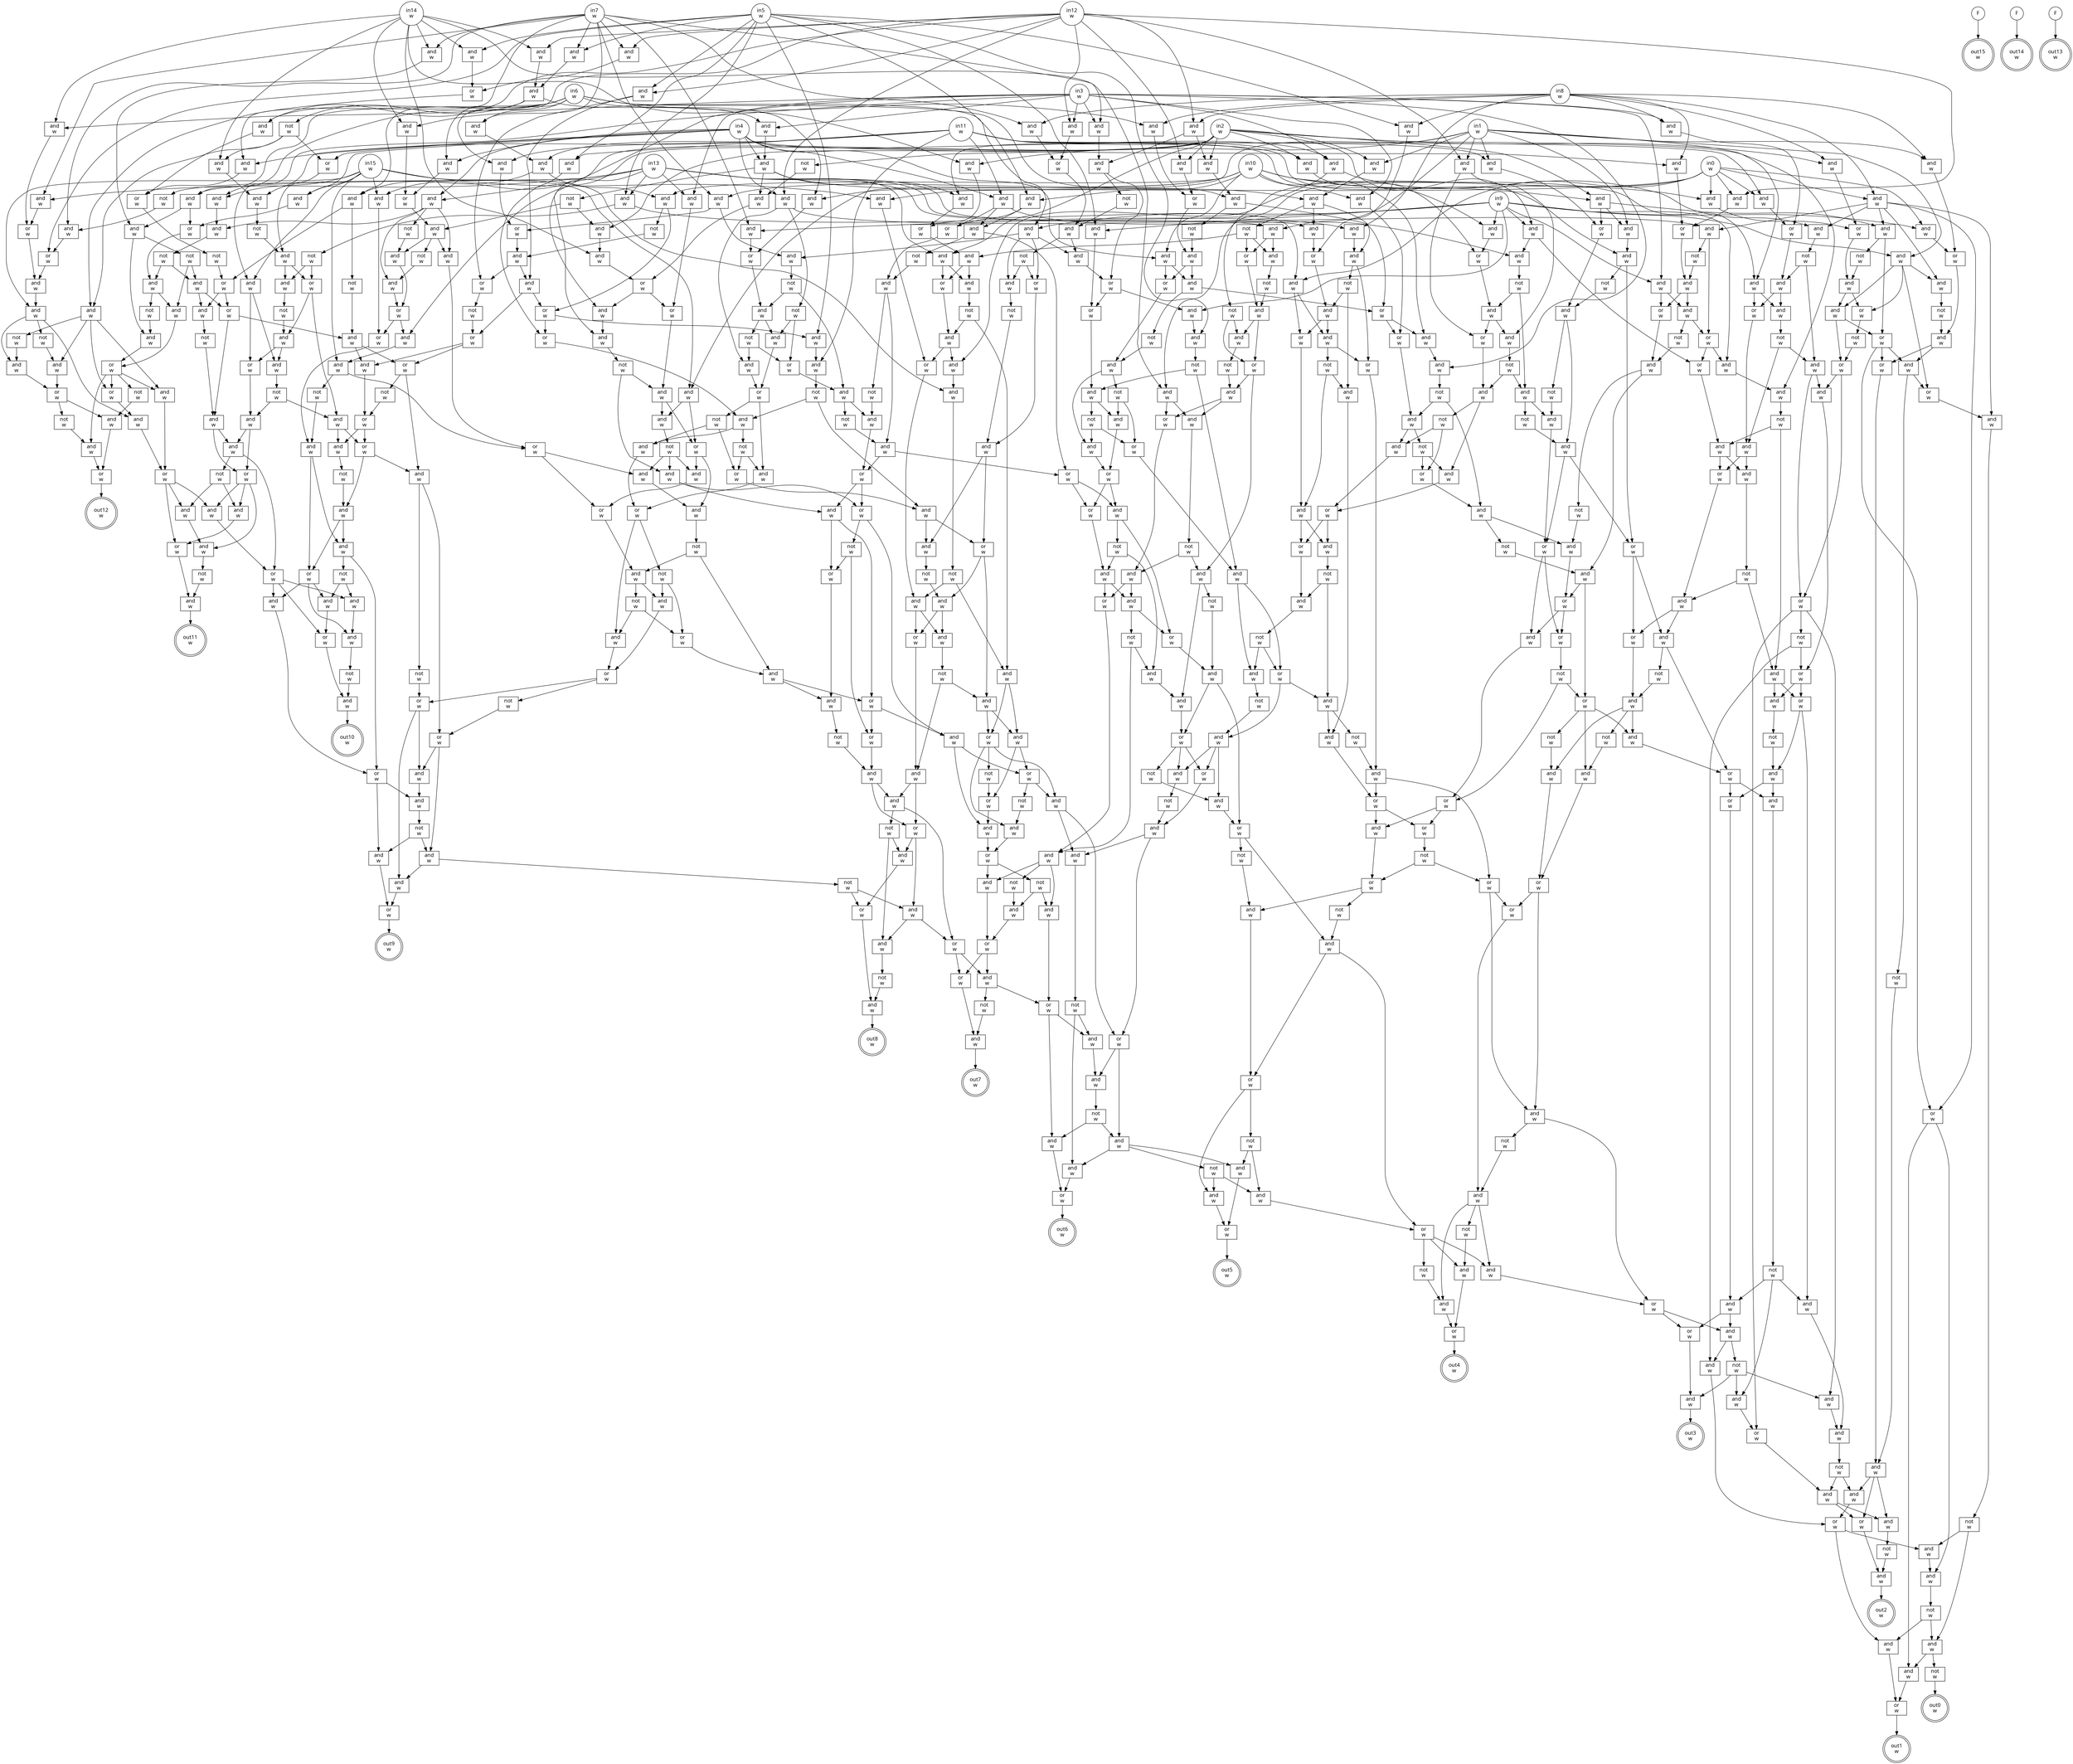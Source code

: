 digraph circuit{
	node [style = filled, fillcolor = white,shape=rect, fontname=geneva]
	g0 [label="in0\nw",shape=circle,fillcolor=white]
	g1 [label="in1\nw",shape=circle,fillcolor=white]
	g2 [label="in2\nw",shape=circle,fillcolor=white]
	g3 [label="in3\nw",shape=circle,fillcolor=white]
	g4 [label="in4\nw",shape=circle,fillcolor=white]
	g5 [label="in5\nw",shape=circle,fillcolor=white]
	g6 [label="in6\nw",shape=circle,fillcolor=white]
	g7 [label="in7\nw",shape=circle,fillcolor=white]
	g8 [label="in8\nw",shape=circle,fillcolor=white]
	g9 [label="in9\nw",shape=circle,fillcolor=white]
	g10 [label="in10\nw",shape=circle,fillcolor=white]
	g11 [label="in11\nw",shape=circle,fillcolor=white]
	g12 [label="in12\nw",shape=circle,fillcolor=white]
	g13 [label="in13\nw",shape=circle,fillcolor=white]
	g14 [label="in14\nw",shape=circle,fillcolor=white]
	g15 [label="in15\nw",shape=circle,fillcolor=white]
	g16 [label="F",shape=circle,fillcolor=white]
	g17 [label="F",shape=circle,fillcolor=white]
	g18 [label="F",shape=circle,fillcolor=white]
	g19 [label="not\nw",fillcolor=white]
	g20 [label="and\nw",fillcolor=white]
	g21 [label="and\nw",fillcolor=white]
	g22 [label="and\nw",fillcolor=white]
	g23 [label="and\nw",fillcolor=white]
	g24 [label="and\nw",fillcolor=white]
	g25 [label="and\nw",fillcolor=white]
	g26 [label="and\nw",fillcolor=white]
	g27 [label="and\nw",fillcolor=white]
	g28 [label="and\nw",fillcolor=white]
	g29 [label="and\nw",fillcolor=white]
	g30 [label="and\nw",fillcolor=white]
	g31 [label="and\nw",fillcolor=white]
	g32 [label="not\nw",fillcolor=white]
	g33 [label="and\nw",fillcolor=white]
	g34 [label="and\nw",fillcolor=white]
	g35 [label="or\nw",fillcolor=white]
	g36 [label="and\nw",fillcolor=white]
	g37 [label="or\nw",fillcolor=white]
	g38 [label="not\nw",fillcolor=white]
	g39 [label="and\nw",fillcolor=white]
	g40 [label="and\nw",fillcolor=white]
	g41 [label="and\nw",fillcolor=white]
	g42 [label="or\nw",fillcolor=white]
	g43 [label="not\nw",fillcolor=white]
	g44 [label="and\nw",fillcolor=white]
	g45 [label="not\nw",fillcolor=white]
	g46 [label="and\nw",fillcolor=white]
	g47 [label="or\nw",fillcolor=white]
	g48 [label="and\nw",fillcolor=white]
	g49 [label="and\nw",fillcolor=white]
	g50 [label="or\nw",fillcolor=white]
	g51 [label="and\nw",fillcolor=white]
	g52 [label="and\nw",fillcolor=white]
	g53 [label="not\nw",fillcolor=white]
	g54 [label="and\nw",fillcolor=white]
	g55 [label="not\nw",fillcolor=white]
	g56 [label="and\nw",fillcolor=white]
	g57 [label="or\nw",fillcolor=white]
	g58 [label="and\nw",fillcolor=white]
	g59 [label="and\nw",fillcolor=white]
	g60 [label="not\nw",fillcolor=white]
	g61 [label="and\nw",fillcolor=white]
	g62 [label="or\nw",fillcolor=white]
	g63 [label="and\nw",fillcolor=white]
	g64 [label="and\nw",fillcolor=white]
	g65 [label="not\nw",fillcolor=white]
	g66 [label="and\nw",fillcolor=white]
	g67 [label="and\nw",fillcolor=white]
	g68 [label="not\nw",fillcolor=white]
	g69 [label="and\nw",fillcolor=white]
	g70 [label="or\nw",fillcolor=white]
	g71 [label="not\nw",fillcolor=white]
	g72 [label="and\nw",fillcolor=white]
	g73 [label="and\nw",fillcolor=white]
	g74 [label="and\nw",fillcolor=white]
	g75 [label="not\nw",fillcolor=white]
	g76 [label="and\nw",fillcolor=white]
	g77 [label="and\nw",fillcolor=white]
	g78 [label="or\nw",fillcolor=white]
	g79 [label="or\nw",fillcolor=white]
	g80 [label="not\nw",fillcolor=white]
	g81 [label="or\nw",fillcolor=white]
	g82 [label="and\nw",fillcolor=white]
	g83 [label="and\nw",fillcolor=white]
	g84 [label="not\nw",fillcolor=white]
	g85 [label="and\nw",fillcolor=white]
	g86 [label="or\nw",fillcolor=white]
	g87 [label="and\nw",fillcolor=white]
	g88 [label="not\nw",fillcolor=white]
	g89 [label="and\nw",fillcolor=white]
	g90 [label="and\nw",fillcolor=white]
	g91 [label="and\nw",fillcolor=white]
	g92 [label="and\nw",fillcolor=white]
	g93 [label="or\nw",fillcolor=white]
	g94 [label="and\nw",fillcolor=white]
	g95 [label="and\nw",fillcolor=white]
	g96 [label="not\nw",fillcolor=white]
	g97 [label="and\nw",fillcolor=white]
	g98 [label="and\nw",fillcolor=white]
	g99 [label="not\nw",fillcolor=white]
	g100 [label="and\nw",fillcolor=white]
	g101 [label="or\nw",fillcolor=white]
	g102 [label="and\nw",fillcolor=white]
	g103 [label="or\nw",fillcolor=white]
	g104 [label="and\nw",fillcolor=white]
	g105 [label="and\nw",fillcolor=white]
	g106 [label="or\nw",fillcolor=white]
	g107 [label="not\nw",fillcolor=white]
	g108 [label="and\nw",fillcolor=white]
	g109 [label="or\nw",fillcolor=white]
	g110 [label="and\nw",fillcolor=white]
	g111 [label="or\nw",fillcolor=white]
	g112 [label="and\nw",fillcolor=white]
	g113 [label="or\nw",fillcolor=white]
	g114 [label="not\nw",fillcolor=white]
	g115 [label="and\nw",fillcolor=white]
	g116 [label="or\nw",fillcolor=white]
	g117 [label="and\nw",fillcolor=white]
	g118 [label="not\nw",fillcolor=white]
	g119 [label="and\nw",fillcolor=white]
	g120 [label="not\nw",fillcolor=white]
	g121 [label="and\nw",fillcolor=white]
	g122 [label="not\nw",fillcolor=white]
	g123 [label="or\nw",fillcolor=white]
	g124 [label="and\nw",fillcolor=white]
	g125 [label="or\nw",fillcolor=white]
	g126 [label="and\nw",fillcolor=white]
	g127 [label="not\nw",fillcolor=white]
	g128 [label="and\nw",fillcolor=white]
	g129 [label="and\nw",fillcolor=white]
	g130 [label="and\nw",fillcolor=white]
	g131 [label="and\nw",fillcolor=white]
	g132 [label="not\nw",fillcolor=white]
	g133 [label="and\nw",fillcolor=white]
	g134 [label="or\nw",fillcolor=white]
	g135 [label="and\nw",fillcolor=white]
	g136 [label="not\nw",fillcolor=white]
	g137 [label="and\nw",fillcolor=white]
	g138 [label="or\nw",fillcolor=white]
	g139 [label="not\nw",fillcolor=white]
	g140 [label="or\nw",fillcolor=white]
	g141 [label="and\nw",fillcolor=white]
	g142 [label="or\nw",fillcolor=white]
	g143 [label="and\nw",fillcolor=white]
	g144 [label="not\nw",fillcolor=white]
	g145 [label="and\nw",fillcolor=white]
	g146 [label="and\nw",fillcolor=white]
	g147 [label="not\nw",fillcolor=white]
	g148 [label="or\nw",fillcolor=white]
	g149 [label="and\nw",fillcolor=white]
	g150 [label="and\nw",fillcolor=white]
	g151 [label="or\nw",fillcolor=white]
	g152 [label="not\nw",fillcolor=white]
	g153 [label="and\nw",fillcolor=white]
	g154 [label="or\nw",fillcolor=white]
	g155 [label="and\nw",fillcolor=white]
	g156 [label="and\nw",fillcolor=white]
	g157 [label="and\nw",fillcolor=white]
	g158 [label="and\nw",fillcolor=white]
	g159 [label="or\nw",fillcolor=white]
	g160 [label="and\nw",fillcolor=white]
	g161 [label="not\nw",fillcolor=white]
	g162 [label="and\nw",fillcolor=white]
	g163 [label="or\nw",fillcolor=white]
	g164 [label="and\nw",fillcolor=white]
	g165 [label="and\nw",fillcolor=white]
	g166 [label="or\nw",fillcolor=white]
	g167 [label="not\nw",fillcolor=white]
	g168 [label="and\nw",fillcolor=white]
	g169 [label="or\nw",fillcolor=white]
	g170 [label="and\nw",fillcolor=white]
	g171 [label="and\nw",fillcolor=white]
	g172 [label="not\nw",fillcolor=white]
	g173 [label="and\nw",fillcolor=white]
	g174 [label="and\nw",fillcolor=white]
	g175 [label="or\nw",fillcolor=white]
	g176 [label="and\nw",fillcolor=white]
	g177 [label="not\nw",fillcolor=white]
	g178 [label="and\nw",fillcolor=white]
	g179 [label="not\nw",fillcolor=white]
	g180 [label="and\nw",fillcolor=white]
	g181 [label="and\nw",fillcolor=white]
	g182 [label="or\nw",fillcolor=white]
	g183 [label="and\nw",fillcolor=white]
	g184 [label="and\nw",fillcolor=white]
	g185 [label="not\nw",fillcolor=white]
	g186 [label="and\nw",fillcolor=white]
	g187 [label="and\nw",fillcolor=white]
	g188 [label="and\nw",fillcolor=white]
	g189 [label="not\nw",fillcolor=white]
	g190 [label="and\nw",fillcolor=white]
	g191 [label="or\nw",fillcolor=white]
	g192 [label="and\nw",fillcolor=white]
	g193 [label="and\nw",fillcolor=white]
	g194 [label="or\nw",fillcolor=white]
	g195 [label="and\nw",fillcolor=white]
	g196 [label="and\nw",fillcolor=white]
	g197 [label="not\nw",fillcolor=white]
	g198 [label="and\nw",fillcolor=white]
	g199 [label="and\nw",fillcolor=white]
	g200 [label="or\nw",fillcolor=white]
	g201 [label="and\nw",fillcolor=white]
	g202 [label="and\nw",fillcolor=white]
	g203 [label="not\nw",fillcolor=white]
	g204 [label="or\nw",fillcolor=white]
	g205 [label="and\nw",fillcolor=white]
	g206 [label="not\nw",fillcolor=white]
	g207 [label="not\nw",fillcolor=white]
	g208 [label="or\nw",fillcolor=white]
	g209 [label="and\nw",fillcolor=white]
	g210 [label="not\nw",fillcolor=white]
	g211 [label="and\nw",fillcolor=white]
	g212 [label="or\nw",fillcolor=white]
	g213 [label="and\nw",fillcolor=white]
	g214 [label="not\nw",fillcolor=white]
	g215 [label="and\nw",fillcolor=white]
	g216 [label="and\nw",fillcolor=white]
	g217 [label="not\nw",fillcolor=white]
	g218 [label="and\nw",fillcolor=white]
	g219 [label="and\nw",fillcolor=white]
	g220 [label="and\nw",fillcolor=white]
	g221 [label="and\nw",fillcolor=white]
	g222 [label="and\nw",fillcolor=white]
	g223 [label="or\nw",fillcolor=white]
	g224 [label="not\nw",fillcolor=white]
	g225 [label="and\nw",fillcolor=white]
	g226 [label="or\nw",fillcolor=white]
	g227 [label="and\nw",fillcolor=white]
	g228 [label="or\nw",fillcolor=white]
	g229 [label="and\nw",fillcolor=white]
	g230 [label="and\nw",fillcolor=white]
	g231 [label="or\nw",fillcolor=white]
	g232 [label="not\nw",fillcolor=white]
	g233 [label="and\nw",fillcolor=white]
	g234 [label="or\nw",fillcolor=white]
	g235 [label="and\nw",fillcolor=white]
	g236 [label="and\nw",fillcolor=white]
	g237 [label="not\nw",fillcolor=white]
	g238 [label="and\nw",fillcolor=white]
	g239 [label="and\nw",fillcolor=white]
	g240 [label="and\nw",fillcolor=white]
	g241 [label="and\nw",fillcolor=white]
	g242 [label="and\nw",fillcolor=white]
	g243 [label="and\nw",fillcolor=white]
	g244 [label="or\nw",fillcolor=white]
	g245 [label="and\nw",fillcolor=white]
	g246 [label="and\nw",fillcolor=white]
	g247 [label="not\nw",fillcolor=white]
	g248 [label="and\nw",fillcolor=white]
	g249 [label="and\nw",fillcolor=white]
	g250 [label="or\nw",fillcolor=white]
	g251 [label="or\nw",fillcolor=white]
	g252 [label="and\nw",fillcolor=white]
	g253 [label="and\nw",fillcolor=white]
	g254 [label="not\nw",fillcolor=white]
	g255 [label="and\nw",fillcolor=white]
	g256 [label="not\nw",fillcolor=white]
	g257 [label="not\nw",fillcolor=white]
	g258 [label="or\nw",fillcolor=white]
	g259 [label="and\nw",fillcolor=white]
	g260 [label="and\nw",fillcolor=white]
	g261 [label="not\nw",fillcolor=white]
	g262 [label="and\nw",fillcolor=white]
	g263 [label="or\nw",fillcolor=white]
	g264 [label="or\nw",fillcolor=white]
	g265 [label="and\nw",fillcolor=white]
	g266 [label="not\nw",fillcolor=white]
	g267 [label="and\nw",fillcolor=white]
	g268 [label="or\nw",fillcolor=white]
	g269 [label="and\nw",fillcolor=white]
	g270 [label="and\nw",fillcolor=white]
	g271 [label="or\nw",fillcolor=white]
	g272 [label="and\nw",fillcolor=white]
	g273 [label="and\nw",fillcolor=white]
	g274 [label="not\nw",fillcolor=white]
	g275 [label="and\nw",fillcolor=white]
	g276 [label="and\nw",fillcolor=white]
	g277 [label="and\nw",fillcolor=white]
	g278 [label="not\nw",fillcolor=white]
	g279 [label="and\nw",fillcolor=white]
	g280 [label="or\nw",fillcolor=white]
	g281 [label="and\nw",fillcolor=white]
	g282 [label="and\nw",fillcolor=white]
	g283 [label="not\nw",fillcolor=white]
	g284 [label="or\nw",fillcolor=white]
	g285 [label="and\nw",fillcolor=white]
	g286 [label="and\nw",fillcolor=white]
	g287 [label="and\nw",fillcolor=white]
	g288 [label="not\nw",fillcolor=white]
	g289 [label="and\nw",fillcolor=white]
	g290 [label="and\nw",fillcolor=white]
	g291 [label="and\nw",fillcolor=white]
	g292 [label="or\nw",fillcolor=white]
	g293 [label="not\nw",fillcolor=white]
	g294 [label="or\nw",fillcolor=white]
	g295 [label="or\nw",fillcolor=white]
	g296 [label="and\nw",fillcolor=white]
	g297 [label="not\nw",fillcolor=white]
	g298 [label="and\nw",fillcolor=white]
	g299 [label="or\nw",fillcolor=white]
	g300 [label="and\nw",fillcolor=white]
	g301 [label="and\nw",fillcolor=white]
	g302 [label="not\nw",fillcolor=white]
	g303 [label="and\nw",fillcolor=white]
	g304 [label="or\nw",fillcolor=white]
	g305 [label="or\nw",fillcolor=white]
	g306 [label="not\nw",fillcolor=white]
	g307 [label="or\nw",fillcolor=white]
	g308 [label="and\nw",fillcolor=white]
	g309 [label="and\nw",fillcolor=white]
	g310 [label="not\nw",fillcolor=white]
	g311 [label="and\nw",fillcolor=white]
	g312 [label="and\nw",fillcolor=white]
	g313 [label="and\nw",fillcolor=white]
	g314 [label="or\nw",fillcolor=white]
	g315 [label="not\nw",fillcolor=white]
	g316 [label="or\nw",fillcolor=white]
	g317 [label="and\nw",fillcolor=white]
	g318 [label="and\nw",fillcolor=white]
	g319 [label="not\nw",fillcolor=white]
	g320 [label="or\nw",fillcolor=white]
	g321 [label="or\nw",fillcolor=white]
	g322 [label="and\nw",fillcolor=white]
	g323 [label="and\nw",fillcolor=white]
	g324 [label="and\nw",fillcolor=white]
	g325 [label="or\nw",fillcolor=white]
	g326 [label="and\nw",fillcolor=white]
	g327 [label="and\nw",fillcolor=white]
	g328 [label="and\nw",fillcolor=white]
	g329 [label="or\nw",fillcolor=white]
	g330 [label="and\nw",fillcolor=white]
	g331 [label="not\nw",fillcolor=white]
	g332 [label="and\nw",fillcolor=white]
	g333 [label="not\nw",fillcolor=white]
	g334 [label="and\nw",fillcolor=white]
	g335 [label="and\nw",fillcolor=white]
	g336 [label="not\nw",fillcolor=white]
	g337 [label="or\nw",fillcolor=white]
	g338 [label="and\nw",fillcolor=white]
	g339 [label="and\nw",fillcolor=white]
	g340 [label="or\nw",fillcolor=white]
	g341 [label="and\nw",fillcolor=white]
	g342 [label="not\nw",fillcolor=white]
	g343 [label="and\nw",fillcolor=white]
	g344 [label="or\nw",fillcolor=white]
	g345 [label="and\nw",fillcolor=white]
	g346 [label="not\nw",fillcolor=white]
	g347 [label="and\nw",fillcolor=white]
	g348 [label="and\nw",fillcolor=white]
	g349 [label="and\nw",fillcolor=white]
	g350 [label="not\nw",fillcolor=white]
	g351 [label="and\nw",fillcolor=white]
	g352 [label="not\nw",fillcolor=white]
	g353 [label="or\nw",fillcolor=white]
	g354 [label="and\nw",fillcolor=white]
	g355 [label="and\nw",fillcolor=white]
	g356 [label="not\nw",fillcolor=white]
	g357 [label="and\nw",fillcolor=white]
	g358 [label="or\nw",fillcolor=white]
	g359 [label="or\nw",fillcolor=white]
	g360 [label="and\nw",fillcolor=white]
	g361 [label="not\nw",fillcolor=white]
	g362 [label="and\nw",fillcolor=white]
	g363 [label="and\nw",fillcolor=white]
	g364 [label="not\nw",fillcolor=white]
	g365 [label="and\nw",fillcolor=white]
	g366 [label="or\nw",fillcolor=white]
	g367 [label="and\nw",fillcolor=white]
	g368 [label="and\nw",fillcolor=white]
	g369 [label="or\nw",fillcolor=white]
	g370 [label="not\nw",fillcolor=white]
	g371 [label="and\nw",fillcolor=white]
	g372 [label="or\nw",fillcolor=white]
	g373 [label="and\nw",fillcolor=white]
	g374 [label="and\nw",fillcolor=white]
	g375 [label="and\nw",fillcolor=white]
	g376 [label="and\nw",fillcolor=white]
	g377 [label="and\nw",fillcolor=white]
	g378 [label="not\nw",fillcolor=white]
	g379 [label="and\nw",fillcolor=white]
	g380 [label="and\nw",fillcolor=white]
	g381 [label="or\nw",fillcolor=white]
	g382 [label="and\nw",fillcolor=white]
	g383 [label="and\nw",fillcolor=white]
	g384 [label="not\nw",fillcolor=white]
	g385 [label="and\nw",fillcolor=white]
	g386 [label="or\nw",fillcolor=white]
	g387 [label="not\nw",fillcolor=white]
	g388 [label="and\nw",fillcolor=white]
	g389 [label="or\nw",fillcolor=white]
	g390 [label="and\nw",fillcolor=white]
	g391 [label="or\nw",fillcolor=white]
	g392 [label="and\nw",fillcolor=white]
	g393 [label="not\nw",fillcolor=white]
	g394 [label="and\nw",fillcolor=white]
	g395 [label="or\nw",fillcolor=white]
	g396 [label="not\nw",fillcolor=white]
	g397 [label="or\nw",fillcolor=white]
	g398 [label="and\nw",fillcolor=white]
	g399 [label="and\nw",fillcolor=white]
	g400 [label="not\nw",fillcolor=white]
	g401 [label="or\nw",fillcolor=white]
	g402 [label="and\nw",fillcolor=white]
	g403 [label="and\nw",fillcolor=white]
	g404 [label="not\nw",fillcolor=white]
	g405 [label="or\nw",fillcolor=white]
	g406 [label="and\nw",fillcolor=white]
	g407 [label="or\nw",fillcolor=white]
	g408 [label="and\nw",fillcolor=white]
	g409 [label="and\nw",fillcolor=white]
	g410 [label="and\nw",fillcolor=white]
	g411 [label="not\nw",fillcolor=white]
	g412 [label="and\nw",fillcolor=white]
	g413 [label="not\nw",fillcolor=white]
	g414 [label="or\nw",fillcolor=white]
	g415 [label="and\nw",fillcolor=white]
	g416 [label="and\nw",fillcolor=white]
	g417 [label="or\nw",fillcolor=white]
	g418 [label="and\nw",fillcolor=white]
	g419 [label="not\nw",fillcolor=white]
	g420 [label="and\nw",fillcolor=white]
	g421 [label="and\nw",fillcolor=white]
	g422 [label="or\nw",fillcolor=white]
	g423 [label="not\nw",fillcolor=white]
	g424 [label="or\nw",fillcolor=white]
	g425 [label="and\nw",fillcolor=white]
	g426 [label="and\nw",fillcolor=white]
	g427 [label="and\nw",fillcolor=white]
	g428 [label="not\nw",fillcolor=white]
	g429 [label="and\nw",fillcolor=white]
	g430 [label="or\nw",fillcolor=white]
	g431 [label="or\nw",fillcolor=white]
	g432 [label="and\nw",fillcolor=white]
	g433 [label="or\nw",fillcolor=white]
	g434 [label="not\nw",fillcolor=white]
	g435 [label="and\nw",fillcolor=white]
	g436 [label="and\nw",fillcolor=white]
	g437 [label="and\nw",fillcolor=white]
	g438 [label="or\nw",fillcolor=white]
	g439 [label="not\nw",fillcolor=white]
	g440 [label="and\nw",fillcolor=white]
	g441 [label="or\nw",fillcolor=white]
	g442 [label="and\nw",fillcolor=white]
	g443 [label="and\nw",fillcolor=white]
	g444 [label="not\nw",fillcolor=white]
	g445 [label="or\nw",fillcolor=white]
	g446 [label="and\nw",fillcolor=white]
	g447 [label="not\nw",fillcolor=white]
	g448 [label="or\nw",fillcolor=white]
	g449 [label="and\nw",fillcolor=white]
	g450 [label="and\nw",fillcolor=white]
	g451 [label="not\nw",fillcolor=white]
	g452 [label="and\nw",fillcolor=white]
	g453 [label="or\nw",fillcolor=white]
	g454 [label="and\nw",fillcolor=white]
	g455 [label="not\nw",fillcolor=white]
	g456 [label="and\nw",fillcolor=white]
	g457 [label="or\nw",fillcolor=white]
	g458 [label="and\nw",fillcolor=white]
	g459 [label="not\nw",fillcolor=white]
	g460 [label="and\nw",fillcolor=white]
	g461 [label="and\nw",fillcolor=white]
	g462 [label="not\nw",fillcolor=white]
	g463 [label="and\nw",fillcolor=white]
	g464 [label="or\nw",fillcolor=white]
	g465 [label="and\nw",fillcolor=white]
	g466 [label="not\nw",fillcolor=white]
	g467 [label="and\nw",fillcolor=white]
	g468 [label="and\nw",fillcolor=white]
	g469 [label="and\nw",fillcolor=white]
	g470 [label="or\nw",fillcolor=white]
	g471 [label="not\nw",fillcolor=white]
	g472 [label="and\nw",fillcolor=white]
	g473 [label="or\nw",fillcolor=white]
	g474 [label="not\nw",fillcolor=white]
	g475 [label="and\nw",fillcolor=white]
	g476 [label="or\nw",fillcolor=white]
	g477 [label="and\nw",fillcolor=white]
	g478 [label="and\nw",fillcolor=white]
	g479 [label="not\nw",fillcolor=white]
	g480 [label="and\nw",fillcolor=white]
	g481 [label="and\nw",fillcolor=white]
	g482 [label="or\nw",fillcolor=white]
	g483 [label="and\nw",fillcolor=white]
	g484 [label="and\nw",fillcolor=white]
	g485 [label="not\nw",fillcolor=white]
	g486 [label="or\nw",fillcolor=white]
	g487 [label="and\nw",fillcolor=white]
	g488 [label="not\nw",fillcolor=white]
	g489 [label="or\nw",fillcolor=white]
	g490 [label="and\nw",fillcolor=white]
	g491 [label="and\nw",fillcolor=white]
	g492 [label="not\nw",fillcolor=white]
	g493 [label="and\nw",fillcolor=white]
	g494 [label="or\nw",fillcolor=white]
	g495 [label="or\nw",fillcolor=white]
	g496 [label="not\nw",fillcolor=white]
	g497 [label="or\nw",fillcolor=white]
	g498 [label="not\nw",fillcolor=white]
	g499 [label="and\nw",fillcolor=white]
	g500 [label="or\nw",fillcolor=white]
	g501 [label="or\nw",fillcolor=white]
	g502 [label="not\nw",fillcolor=white]
	g503 [label="or\nw",fillcolor=white]
	g504 [label="and\nw",fillcolor=white]
	g505 [label="or\nw",fillcolor=white]
	g506 [label="and\nw",fillcolor=white]
	g507 [label="not\nw",fillcolor=white]
	g508 [label="and\nw",fillcolor=white]
	g509 [label="or\nw",fillcolor=white]
	g510 [label="and\nw",fillcolor=white]
	g511 [label="not\nw",fillcolor=white]
	g512 [label="and\nw",fillcolor=white]
	g513 [label="or\nw",fillcolor=white]
	g514 [label="and\nw",fillcolor=white]
	g515 [label="or\nw",fillcolor=white]
	g516 [label="not\nw",fillcolor=white]
	g517 [label="and\nw",fillcolor=white]
	g518 [label="not\nw",fillcolor=white]
	g519 [label="and\nw",fillcolor=white]
	g520 [label="not\nw",fillcolor=white]
	g521 [label="and\nw",fillcolor=white]
	g522 [label="not\nw",fillcolor=white]
	g523 [label="and\nw",fillcolor=white]
	g524 [label="or\nw",fillcolor=white]
	g525 [label="and\nw",fillcolor=white]
	g526 [label="and\nw",fillcolor=white]
	g527 [label="not\nw",fillcolor=white]
	g528 [label="and\nw",fillcolor=white]
	g529 [label="or\nw",fillcolor=white]
	g530 [label="and\nw",fillcolor=white]
	g531 [label="and\nw",fillcolor=white]
	g532 [label="not\nw",fillcolor=white]
	g533 [label="and\nw",fillcolor=white]
	g534 [label="or\nw",fillcolor=white]
	g535 [label="and\nw",fillcolor=white]
	g536 [label="and\nw",fillcolor=white]
	g537 [label="not\nw",fillcolor=white]
	g538 [label="or\nw",fillcolor=white]
	g539 [label="and\nw",fillcolor=white]
	g540 [label="and\nw",fillcolor=white]
	g541 [label="and\nw",fillcolor=white]
	g542 [label="or\nw",fillcolor=white]
	g543 [label="not\nw",fillcolor=white]
	g544 [label="and\nw",fillcolor=white]
	g545 [label="or\nw",fillcolor=white]
	g546 [label="or\nw",fillcolor=white]
	g547 [label="and\nw",fillcolor=white]
	g548 [label="not\nw",fillcolor=white]
	g549 [label="and\nw",fillcolor=white]
	g550 [label="and\nw",fillcolor=white]
	g551 [label="and\nw",fillcolor=white]
	g552 [label="or\nw",fillcolor=white]
	g553 [label="not\nw",fillcolor=white]
	g554 [label="and\nw",fillcolor=white]
	g555 [label="or\nw",fillcolor=white]
	g556 [label="and\nw",fillcolor=white]
	g557 [label="or\nw",fillcolor=white]
	g558 [label="and\nw",fillcolor=white]
	g559 [label="or\nw",fillcolor=white]
	g560 [label="not\nw",fillcolor=white]
	g561 [label="and\nw",fillcolor=white]
	g562 [label="or\nw",fillcolor=white]
	g563 [label="or\nw",fillcolor=white]
	g564 [label="not\nw",fillcolor=white]
	g565 [label="and\nw",fillcolor=white]
	g566 [label="or\nw",fillcolor=white]
	g567 [label="or\nw",fillcolor=white]
	g568 [label="and\nw",fillcolor=white]
	g569 [label="not\nw",fillcolor=white]
	g570 [label="and\nw",fillcolor=white]
	g571 [label="and\nw",fillcolor=white]
	g572 [label="not\nw",fillcolor=white]
	g573 [label="and\nw",fillcolor=white]
	g574 [label="or\nw",fillcolor=white]
	g575 [label="and\nw",fillcolor=white]
	g576 [label="or\nw",fillcolor=white]
	g577 [label="and\nw",fillcolor=white]
	g578 [label="and\nw",fillcolor=white]
	g579 [label="not\nw",fillcolor=white]
	g580 [label="and\nw",fillcolor=white]
	g581 [label="and\nw",fillcolor=white]
	g582 [label="and\nw",fillcolor=white]
	g583 [label="not\nw",fillcolor=white]
	g584 [label="and\nw",fillcolor=white]
	g585 [label="or\nw",fillcolor=white]
	g586 [label="and\nw",fillcolor=white]
	g587 [label="or\nw",fillcolor=white]
	g588 [label="or\nw",fillcolor=white]
	g589 [label="and\nw",fillcolor=white]
	g590 [label="or\nw",fillcolor=white]
	g591 [label="and\nw",fillcolor=white]
	g592 [label="and\nw",fillcolor=white]
	g593 [label="or\nw",fillcolor=white]
	g594 [label="and\nw",fillcolor=white]
	g595 [label="not\nw",fillcolor=white]
	g596 [label="not\nw",fillcolor=white]
	g597 [label="or\nw",fillcolor=white]
	g598 [label="and\nw",fillcolor=white]
	g599 [label="or\nw",fillcolor=white]
	g600 [label="and\nw",fillcolor=white]
	g601 [label="not\nw",fillcolor=white]
	g602 [label="and\nw",fillcolor=white]
	g603 [label="and\nw",fillcolor=white]
	g604 [label="or\nw",fillcolor=white]
	g605 [label="and\nw",fillcolor=white]
	g606 [label="and\nw",fillcolor=white]
	g607 [label="not\nw",fillcolor=white]
	g608 [label="and\nw",fillcolor=white]
	g609 [label="and\nw",fillcolor=white]
	g610 [label="not\nw",fillcolor=white]
	g611 [label="and\nw",fillcolor=white]
	g612 [label="or\nw",fillcolor=white]
	g613 [label="out0\nw",shape=doublecircle,fillcolor=white]
	g614 [label="out1\nw",shape=doublecircle,fillcolor=white]
	g615 [label="out2\nw",shape=doublecircle,fillcolor=white]
	g616 [label="out3\nw",shape=doublecircle,fillcolor=white]
	g617 [label="out4\nw",shape=doublecircle,fillcolor=white]
	g618 [label="out5\nw",shape=doublecircle,fillcolor=white]
	g619 [label="out6\nw",shape=doublecircle,fillcolor=white]
	g620 [label="out7\nw",shape=doublecircle,fillcolor=white]
	g621 [label="out8\nw",shape=doublecircle,fillcolor=white]
	g622 [label="out9\nw",shape=doublecircle,fillcolor=white]
	g623 [label="out10\nw",shape=doublecircle,fillcolor=white]
	g624 [label="out11\nw",shape=doublecircle,fillcolor=white]
	g625 [label="out12\nw",shape=doublecircle,fillcolor=white]
	g626 [label="out13\nw",shape=doublecircle,fillcolor=white]
	g627 [label="out14\nw",shape=doublecircle,fillcolor=white]
	g628 [label="out15\nw",shape=doublecircle,fillcolor=white]
	edge [fontname=Geneva,fontcolor=forestgreen]
	g0->g376
	g0->g380
	g0->g409
	g0->g436
	g0->g475
	g0->g477
	g0->g523
	g0->g556
	g0->g589
	g1->g286
	g1->g324
	g1->g326
	g1->g339
	g1->g348
	g1->g362
	g1->g365
	g1->g373
	g1->g374
	g1->g375
	g2->g221
	g2->g225
	g2->g239
	g2->g241
	g2->g242
	g2->g243
	g2->g245
	g2->g270
	g2->g272
	g2->g276
	g2->g277
	g2->g278
	g2->g326
	g2->g484
	g3->g158
	g3->g181
	g3->g183
	g3->g192
	g3->g193
	g3->g195
	g3->g216
	g3->g218
	g3->g219
	g3->g220
	g3->g253
	g3->g281
	g4->g92
	g4->g94
	g4->g121
	g4->g123
	g4->g129
	g4->g130
	g4->g145
	g4->g155
	g4->g156
	g4->g157
	g4->g184
	g5->g57
	g5->g61
	g5->g63
	g5->g73
	g5->g76
	g5->g82
	g5->g85
	g5->g89
	g5->g90
	g5->g91
	g5->g202
	g6->g30
	g6->g33
	g6->g34
	g6->g36
	g6->g39
	g6->g46
	g6->g49
	g6->g51
	g6->g56
	g6->g246
	g7->g22
	g7->g23
	g7->g24
	g7->g25
	g7->g26
	g7->g27
	g7->g28
	g7->g29
	g7->g39
	g7->g63
	g7->g195
	g8->g21
	g8->g29
	g8->g56
	g8->g74
	g8->g91
	g8->g157
	g8->g220
	g8->g277
	g8->g375
	g8->g477
	g9->g28
	g9->g51
	g9->g90
	g9->g156
	g9->g201
	g9->g219
	g9->g272
	g9->g374
	g9->g483
	g9->g589
	g10->g27
	g10->g44
	g10->g49
	g10->g89
	g10->g155
	g10->g218
	g10->g252
	g10->g276
	g10->g373
	g10->g556
	g11->g26
	g11->g40
	g11->g46
	g11->g83
	g11->g85
	g11->g145
	g11->g216
	g11->g270
	g11->g363
	g11->g365
	g11->g523
	g12->g20
	g12->g21
	g12->g25
	g12->g36
	g12->g41
	g12->g76
	g12->g130
	g12->g193
	g12->g243
	g12->g348
	g12->g475
	g13->g19
	g13->g24
	g13->g30
	g13->g73
	g13->g94
	g13->g192
	g13->g241
	g13->g282
	g13->g328
	g13->g339
	g13->g436
	g14->g20
	g14->g22
	g14->g34
	g14->g61
	g14->g72
	g14->g181
	g14->g240
	g14->g324
	g14->g409
	g15->g33
	g15->g59
	g15->g92
	g15->g158
	g15->g222
	g15->g225
	g15->g286
	g15->g377
	g15->g380
	g16->g628
	g17->g627
	g18->g626
	g19->g23
	g20->g64
	g21->g196
	g21->g245
	g22->g31
	g23->g57
	g24->g35
	g25->g62
	g26->g37
	g27->g47
	g27->g52
	g28->g50
	g29->g194
	g30->g31
	g30->g93
	g31->g32
	g31->g100
	g32->g98
	g32->g110
	g33->g95
	g34->g35
	g35->g58
	g36->g37
	g37->g38
	g38->g42
	g39->g40
	g40->g41
	g40->g44
	g41->g42
	g41->g43
	g42->g111
	g42->g117
	g43->g112
	g44->g45
	g44->g78
	g45->g48
	g46->g47
	g47->g48
	g48->g77
	g48->g79
	g49->g50
	g50->g54
	g51->g52
	g51->g199
	g51->g208
	g51->g209
	g52->g53
	g53->g54
	g53->g143
	g54->g55
	g54->g133
	g55->g131
	g55->g142
	g56->g244
	g57->g58
	g58->g59
	g59->g60
	g59->g69
	g59->g104
	g60->g67
	g61->g62
	g62->g66
	g63->g64
	g64->g65
	g64->g129
	g64->g183
	g65->g66
	g65->g72
	g65->g123
	g66->g67
	g66->g68
	g66->g103
	g66->g105
	g67->g70
	g68->g69
	g69->g70
	g70->g71
	g70->g108
	g71->g102
	g72->g121
	g73->g74
	g73->g75
	g74->g330
	g75->g125
	g75->g126
	g76->g77
	g76->g79
	g77->g78
	g77->g81
	g78->g82
	g78->g86
	g79->g80
	g80->g81
	g81->g113
	g81->g115
	g82->g83
	g83->g84
	g84->g87
	g84->g141
	g85->g86
	g86->g87
	g87->g88
	g87->g137
	g88->g135
	g88->g140
	g89->g146
	g89->g148
	g90->g204
	g91->g329
	g92->g93
	g93->g97
	g94->g95
	g94->g120
	g94->g188
	g94->g190
	g95->g96
	g96->g97
	g96->g110
	g97->g98
	g97->g99
	g98->g101
	g99->g100
	g100->g101
	g101->g102
	g101->g103
	g101->g105
	g101->g107
	g102->g109
	g103->g104
	g104->g106
	g105->g106
	g106->g164
	g106->g169
	g106->g170
	g107->g108
	g108->g109
	g109->g625
	g110->g111
	g110->g117
	g111->g112
	g111->g119
	g112->g113
	g112->g115
	g113->g114
	g113->g176
	g114->g116
	g115->g116
	g116->g175
	g116->g178
	g117->g118
	g118->g119
	g119->g163
	g119->g165
	g120->g187
	g121->g122
	g122->g124
	g123->g124
	g124->g125
	g124->g126
	g125->g128
	g125->g174
	g126->g127
	g127->g128
	g128->g159
	g128->g160
	g129->g182
	g130->g131
	g130->g132
	g130->g478
	g131->g134
	g132->g133
	g132->g142
	g133->g134
	g134->g135
	g134->g136
	g135->g138
	g136->g137
	g136->g140
	g137->g138
	g138->g139
	g138->g303
	g139->g301
	g139->g316
	g140->g141
	g141->g212
	g141->g213
	g142->g143
	g143->g144
	g143->g153
	g144->g150
	g145->g146
	g145->g148
	g145->g273
	g146->g147
	g146->g151
	g147->g149
	g148->g149
	g149->g150
	g149->g152
	g150->g151
	g150->g154
	g151->g264
	g151->g265
	g152->g153
	g153->g154
	g154->g291
	g154->g292
	g155->g249
	g155->g258
	g156->g271
	g157->g476
	g158->g159
	g158->g160
	g159->g162
	g160->g161
	g161->g162
	g161->g174
	g162->g163
	g162->g165
	g163->g164
	g163->g168
	g163->g171
	g164->g166
	g165->g166
	g165->g167
	g166->g229
	g166->g234
	g166->g235
	g167->g168
	g167->g170
	g168->g169
	g169->g173
	g170->g171
	g171->g172
	g172->g173
	g173->g624
	g174->g175
	g174->g178
	g175->g176
	g175->g180
	g176->g177
	g176->g307
	g177->g305
	g178->g179
	g179->g180
	g180->g228
	g180->g230
	g181->g182
	g182->g186
	g183->g184
	g184->g185
	g184->g242
	g184->g279
	g184->g327
	g185->g186
	g185->g239
	g186->g187
	g186->g188
	g186->g189
	g187->g191
	g188->g223
	g189->g190
	g190->g191
	g191->g221
	g191->g226
	g192->g284
	g193->g194
	g194->g198
	g195->g196
	g196->g197
	g196->g200
	g197->g198
	g198->g199
	g198->g207
	g199->g200
	g200->g201
	g200->g204
	g201->g202
	g202->g203
	g203->g205
	g203->g269
	g204->g205
	g205->g206
	g205->g262
	g206->g260
	g206->g268
	g207->g208
	g207->g209
	g208->g211
	g209->g210
	g210->g211
	g211->g212
	g211->g213
	g212->g215
	g212->g385
	g213->g214
	g214->g215
	g215->g383
	g215->g397
	g216->g217
	g216->g517
	g217->g344
	g217->g345
	g218->g251
	g219->g481
	g219->g489
	g220->g524
	g221->g222
	g222->g223
	g222->g224
	g223->g289
	g223->g299
	g224->g227
	g225->g226
	g226->g227
	g227->g228
	g227->g230
	g228->g229
	g228->g233
	g228->g236
	g229->g231
	g230->g231
	g230->g232
	g231->g309
	g231->g311
	g232->g233
	g232->g235
	g233->g234
	g234->g238
	g235->g236
	g236->g237
	g237->g238
	g238->g623
	g239->g240
	g240->g280
	g241->g335
	g241->g337
	g242->g325
	g243->g244
	g244->g248
	g245->g246
	g246->g247
	g246->g250
	g247->g248
	g248->g249
	g248->g258
	g249->g250
	g249->g257
	g250->g251
	g250->g252
	g251->g255
	g252->g253
	g253->g254
	g254->g255
	g254->g360
	g255->g256
	g255->g357
	g256->g355
	g256->g359
	g257->g259
	g258->g259
	g259->g260
	g259->g261
	g260->g263
	g261->g262
	g261->g268
	g262->g263
	g263->g264
	g263->g265
	g264->g267
	g265->g266
	g265->g417
	g266->g267
	g266->g420
	g267->g416
	g267->g424
	g268->g269
	g269->g448
	g269->g454
	g270->g271
	g271->g275
	g272->g273
	g272->g486
	g273->g274
	g274->g275
	g274->g351
	g275->g349
	g275->g353
	g276->g362
	g276->g366
	g276->g519
	g277->g557
	g278->g279
	g279->g280
	g280->g281
	g280->g284
	g281->g282
	g282->g283
	g283->g285
	g283->g290
	g284->g285
	g285->g287
	g285->g295
	g286->g287
	g286->g295
	g287->g288
	g288->g289
	g288->g290
	g288->g298
	g289->g296
	g290->g291
	g290->g292
	g291->g294
	g291->g320
	g292->g293
	g292->g323
	g293->g294
	g293->g321
	g294->g318
	g295->g296
	g295->g298
	g296->g297
	g297->g300
	g297->g317
	g298->g299
	g299->g300
	g300->g301
	g300->g302
	g301->g304
	g302->g303
	g302->g316
	g303->g304
	g304->g305
	g304->g306
	g305->g308
	g305->g313
	g306->g307
	g307->g308
	g307->g312
	g308->g309
	g309->g310
	g310->g311
	g310->g312
	g311->g314
	g312->g313
	g312->g315
	g313->g314
	g314->g622
	g315->g402
	g315->g407
	g316->g317
	g317->g318
	g317->g320
	g318->g319
	g319->g322
	g320->g321
	g320->g323
	g321->g322
	g322->g399
	g322->g401
	g323->g390
	g323->g391
	g324->g325
	g325->g334
	g326->g327
	g327->g328
	g327->g330
	g327->g333
	g328->g329
	g329->g332
	g330->g331
	g330->g438
	g331->g332
	g331->g440
	g332->g437
	g332->g441
	g333->g334
	g333->g340
	g333->g341
	g334->g335
	g334->g337
	g335->g336
	g336->g338
	g336->g379
	g337->g338
	g338->g376
	g338->g381
	g339->g340
	g339->g341
	g340->g343
	g341->g342
	g342->g343
	g343->g344
	g343->g345
	g344->g347
	g344->g412
	g345->g346
	g346->g347
	g347->g410
	g347->g414
	g348->g349
	g348->g353
	g349->g350
	g350->g351
	g350->g354
	g351->g352
	g351->g371
	g352->g368
	g353->g354
	g354->g355
	g354->g356
	g355->g358
	g356->g357
	g356->g359
	g357->g358
	g358->g443
	g358->g445
	g359->g360
	g360->g361
	g360->g493
	g361->g491
	g362->g363
	g363->g364
	g363->g369
	g364->g367
	g365->g366
	g366->g367
	g367->g368
	g367->g370
	g368->g369
	g368->g372
	g369->g536
	g369->g538
	g370->g371
	g371->g372
	g372->g495
	g372->g499
	g373->g526
	g373->g529
	g374->g521
	g374->g559
	g374->g561
	g374->g593
	g375->g590
	g376->g377
	g377->g378
	g378->g379
	g378->g382
	g379->g386
	g379->g388
	g380->g381
	g381->g382
	g382->g383
	g382->g397
	g383->g384
	g384->g385
	g384->g398
	g385->g386
	g385->g388
	g386->g387
	g386->g392
	g386->g394
	g387->g389
	g388->g389
	g388->g391
	g389->g390
	g390->g395
	g391->g392
	g391->g393
	g392->g461
	g392->g464
	g393->g394
	g394->g395
	g395->g396
	g395->g426
	g396->g427
	g396->g429
	g397->g398
	g398->g399
	g398->g401
	g399->g400
	g399->g405
	g400->g403
	g400->g406
	g401->g402
	g401->g406
	g402->g403
	g402->g405
	g403->g404
	g404->g408
	g405->g431
	g405->g432
	g406->g407
	g407->g408
	g408->g621
	g409->g410
	g409->g414
	g410->g411
	g411->g412
	g411->g415
	g412->g413
	g412->g421
	g413->g418
	g414->g415
	g415->g416
	g415->g424
	g416->g417
	g416->g419
	g417->g418
	g418->g422
	g418->g473
	g419->g420
	g419->g425
	g420->g421
	g421->g422
	g422->g423
	g422->g457
	g422->g458
	g423->g472
	g424->g425
	g425->g426
	g425->g427
	g425->g428
	g426->g430
	g427->g433
	g428->g429
	g429->g430
	g430->g431
	g430->g432
	g431->g435
	g432->g433
	g432->g434
	g433->g463
	g433->g467
	g434->g435
	g435->g620
	g436->g437
	g436->g441
	g437->g438
	g437->g439
	g438->g452
	g439->g440
	g439->g442
	g440->g450
	g441->g442
	g442->g443
	g442->g445
	g443->g444
	g444->g446
	g444->g449
	g445->g446
	g446->g447
	g447->g448
	g447->g454
	g448->g449
	g448->g456
	g449->g450
	g449->g451
	g450->g453
	g451->g452
	g452->g453
	g452->g503
	g453->g501
	g453->g504
	g454->g455
	g455->g456
	g456->g457
	g456->g458
	g456->g472
	g457->g460
	g458->g459
	g459->g460
	g460->g461
	g460->g464
	g461->g462
	g462->g463
	g462->g469
	g463->g465
	g464->g465
	g464->g468
	g465->g466
	g466->g467
	g466->g468
	g467->g470
	g468->g469
	g468->g471
	g468->g512
	g469->g470
	g470->g619
	g471->g510
	g471->g514
	g472->g473
	g473->g474
	g473->g508
	g474->g506
	g475->g476
	g476->g480
	g477->g478
	g477->g517
	g477->g519
	g477->g521
	g477->g588
	g477->g594
	g478->g479
	g478->g482
	g479->g480
	g480->g481
	g480->g489
	g481->g482
	g481->g488
	g482->g483
	g482->g486
	g483->g484
	g484->g485
	g485->g487
	g485->g533
	g486->g487
	g487->g531
	g487->g534
	g488->g490
	g489->g490
	g490->g491
	g490->g492
	g491->g494
	g491->g497
	g492->g493
	g493->g494
	g494->g495
	g494->g499
	g495->g496
	g496->g497
	g496->g500
	g497->g498
	g497->g541
	g497->g544
	g498->g540
	g499->g500
	g500->g501
	g500->g504
	g501->g502
	g502->g503
	g502->g505
	g503->g546
	g503->g547
	g504->g505
	g505->g506
	g505->g507
	g506->g509
	g507->g508
	g508->g509
	g508->g515
	g509->g510
	g509->g511
	g510->g513
	g511->g512
	g511->g514
	g512->g513
	g513->g618
	g514->g515
	g515->g516
	g515->g551
	g515->g554
	g516->g550
	g517->g518
	g518->g525
	g518->g528
	g519->g520
	g519->g587
	g520->g558
	g521->g522
	g522->g591
	g523->g524
	g524->g525
	g525->g526
	g525->g529
	g526->g527
	g527->g528
	g527->g530
	g528->g563
	g528->g565
	g529->g530
	g530->g531
	g530->g534
	g531->g532
	g532->g533
	g532->g535
	g533->g567
	g533->g568
	g534->g535
	g535->g536
	g535->g538
	g536->g537
	g536->g542
	g537->g539
	g538->g539
	g539->g540
	g539->g541
	g539->g543
	g540->g545
	g541->g542
	g542->g571
	g542->g574
	g543->g544
	g544->g545
	g545->g546
	g545->g547
	g546->g549
	g547->g548
	g547->g552
	g548->g549
	g549->g550
	g549->g551
	g549->g553
	g550->g555
	g551->g552
	g552->g576
	g552->g577
	g553->g554
	g554->g555
	g555->g617
	g556->g557
	g557->g558
	g558->g559
	g558->g561
	g559->g560
	g560->g562
	g561->g562
	g561->g587
	g562->g563
	g562->g565
	g563->g564
	g563->g581
	g563->g585
	g564->g566
	g564->g578
	g565->g566
	g566->g567
	g566->g568
	g567->g570
	g567->g573
	g568->g569
	g569->g570
	g570->g571
	g570->g574
	g571->g572
	g572->g573
	g572->g575
	g572->g584
	g573->g582
	g574->g575
	g575->g576
	g575->g577
	g576->g580
	g577->g578
	g577->g579
	g578->g604
	g579->g580
	g579->g581
	g579->g584
	g580->g616
	g581->g582
	g582->g583
	g583->g586
	g583->g603
	g584->g585
	g585->g586
	g586->g599
	g586->g600
	g587->g588
	g587->g592
	g587->g597
	g588->g606
	g588->g609
	g589->g590
	g590->g591
	g591->g592
	g591->g597
	g592->g593
	g592->g596
	g593->g594
	g594->g595
	g595->g605
	g595->g608
	g596->g598
	g597->g598
	g598->g599
	g598->g600
	g598->g603
	g599->g602
	g600->g601
	g601->g602
	g602->g615
	g603->g604
	g604->g605
	g604->g611
	g605->g606
	g606->g607
	g607->g608
	g607->g611
	g608->g609
	g608->g610
	g609->g612
	g610->g613
	g611->g612
	g612->g614
}